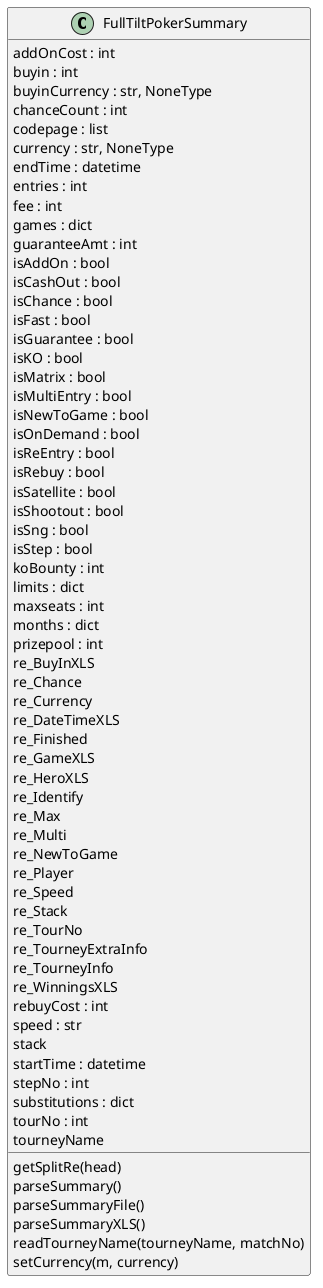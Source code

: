 @startuml classes
set namespaceSeparator none
class "FullTiltPokerSummary" as FullTiltPokerSummary.FullTiltPokerSummary {
  addOnCost : int
  buyin : int
  buyinCurrency : str, NoneType
  chanceCount : int
  codepage : list
  currency : str, NoneType
  endTime : datetime
  entries : int
  fee : int
  games : dict
  guaranteeAmt : int
  isAddOn : bool
  isCashOut : bool
  isChance : bool
  isFast : bool
  isGuarantee : bool
  isKO : bool
  isMatrix : bool
  isMultiEntry : bool
  isNewToGame : bool
  isOnDemand : bool
  isReEntry : bool
  isRebuy : bool
  isSatellite : bool
  isShootout : bool
  isSng : bool
  isStep : bool
  koBounty : int
  limits : dict
  maxseats : int
  months : dict
  prizepool : int
  re_BuyInXLS
  re_Chance
  re_Currency
  re_DateTimeXLS
  re_Finished
  re_GameXLS
  re_HeroXLS
  re_Identify
  re_Max
  re_Multi
  re_NewToGame
  re_Player
  re_Speed
  re_Stack
  re_TourNo
  re_TourneyExtraInfo
  re_TourneyInfo
  re_WinningsXLS
  rebuyCost : int
  speed : str
  stack
  startTime : datetime
  stepNo : int
  substitutions : dict
  tourNo : int
  tourneyName
  getSplitRe(head)
  parseSummary()
  parseSummaryFile()
  parseSummaryXLS()
  readTourneyName(tourneyName, matchNo)
  setCurrency(m, currency)
}
@enduml
